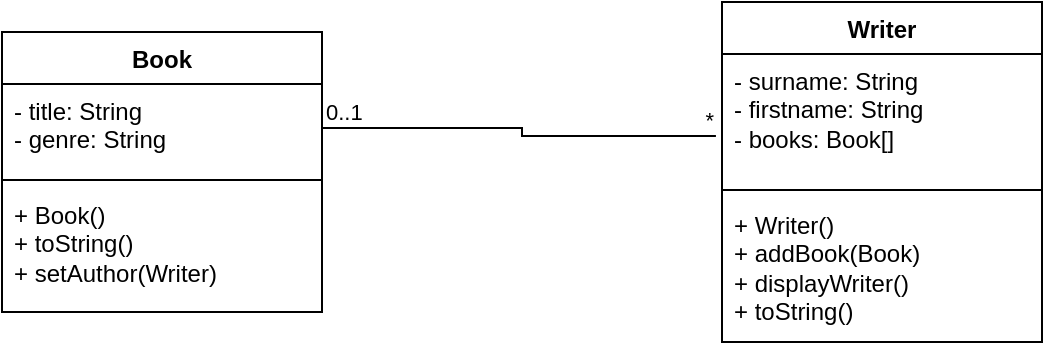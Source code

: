 <mxfile version="22.1.5" type="device">
  <diagram name="Strona-1" id="7mi1ZOC7OarTVQJ2QVS8">
    <mxGraphModel dx="1050" dy="530" grid="1" gridSize="10" guides="1" tooltips="1" connect="1" arrows="1" fold="1" page="1" pageScale="1" pageWidth="827" pageHeight="1169" math="0" shadow="0">
      <root>
        <mxCell id="0" />
        <mxCell id="1" parent="0" />
        <mxCell id="j6KKOtEj2I2lnPUpxFF_-1" value="Book" style="swimlane;fontStyle=1;align=center;verticalAlign=top;childLayout=stackLayout;horizontal=1;startSize=26;horizontalStack=0;resizeParent=1;resizeParentMax=0;resizeLast=0;collapsible=1;marginBottom=0;whiteSpace=wrap;html=1;" vertex="1" parent="1">
          <mxGeometry x="130" y="215" width="160" height="140" as="geometry" />
        </mxCell>
        <mxCell id="j6KKOtEj2I2lnPUpxFF_-2" value="&lt;div&gt;- title: String&lt;/div&gt;&lt;div&gt;- genre: String&lt;/div&gt;" style="text;strokeColor=none;fillColor=none;align=left;verticalAlign=top;spacingLeft=4;spacingRight=4;overflow=hidden;rotatable=0;points=[[0,0.5],[1,0.5]];portConstraint=eastwest;whiteSpace=wrap;html=1;" vertex="1" parent="j6KKOtEj2I2lnPUpxFF_-1">
          <mxGeometry y="26" width="160" height="44" as="geometry" />
        </mxCell>
        <mxCell id="j6KKOtEj2I2lnPUpxFF_-3" value="" style="line;strokeWidth=1;fillColor=none;align=left;verticalAlign=middle;spacingTop=-1;spacingLeft=3;spacingRight=3;rotatable=0;labelPosition=right;points=[];portConstraint=eastwest;strokeColor=inherit;" vertex="1" parent="j6KKOtEj2I2lnPUpxFF_-1">
          <mxGeometry y="70" width="160" height="8" as="geometry" />
        </mxCell>
        <mxCell id="j6KKOtEj2I2lnPUpxFF_-4" value="&lt;div&gt;+ Book()&lt;/div&gt;&lt;div&gt;+ toString()&lt;br&gt;&lt;/div&gt;&lt;div&gt;+ setAuthor(Writer)&lt;br&gt;&lt;/div&gt;" style="text;strokeColor=none;fillColor=none;align=left;verticalAlign=top;spacingLeft=4;spacingRight=4;overflow=hidden;rotatable=0;points=[[0,0.5],[1,0.5]];portConstraint=eastwest;whiteSpace=wrap;html=1;" vertex="1" parent="j6KKOtEj2I2lnPUpxFF_-1">
          <mxGeometry y="78" width="160" height="62" as="geometry" />
        </mxCell>
        <mxCell id="j6KKOtEj2I2lnPUpxFF_-5" value="Writer" style="swimlane;fontStyle=1;align=center;verticalAlign=top;childLayout=stackLayout;horizontal=1;startSize=26;horizontalStack=0;resizeParent=1;resizeParentMax=0;resizeLast=0;collapsible=1;marginBottom=0;whiteSpace=wrap;html=1;" vertex="1" parent="1">
          <mxGeometry x="490" y="200" width="160" height="170" as="geometry" />
        </mxCell>
        <mxCell id="j6KKOtEj2I2lnPUpxFF_-6" value="&lt;div&gt;- surname: String&lt;/div&gt;&lt;div&gt;- firstname: String&lt;br&gt;&lt;/div&gt;&lt;div&gt;- books: Book[]&lt;br&gt;&lt;/div&gt;" style="text;strokeColor=none;fillColor=none;align=left;verticalAlign=top;spacingLeft=4;spacingRight=4;overflow=hidden;rotatable=0;points=[[0,0.5],[1,0.5]];portConstraint=eastwest;whiteSpace=wrap;html=1;" vertex="1" parent="j6KKOtEj2I2lnPUpxFF_-5">
          <mxGeometry y="26" width="160" height="64" as="geometry" />
        </mxCell>
        <mxCell id="j6KKOtEj2I2lnPUpxFF_-7" value="" style="line;strokeWidth=1;fillColor=none;align=left;verticalAlign=middle;spacingTop=-1;spacingLeft=3;spacingRight=3;rotatable=0;labelPosition=right;points=[];portConstraint=eastwest;strokeColor=inherit;" vertex="1" parent="j6KKOtEj2I2lnPUpxFF_-5">
          <mxGeometry y="90" width="160" height="8" as="geometry" />
        </mxCell>
        <mxCell id="j6KKOtEj2I2lnPUpxFF_-8" value="&lt;div&gt;+ Writer()&lt;/div&gt;&lt;div&gt;+ addBook(Book)&lt;/div&gt;&lt;div&gt;+ displayWriter()&lt;/div&gt;&lt;div&gt;+ toString()&lt;br&gt;&lt;/div&gt;" style="text;strokeColor=none;fillColor=none;align=left;verticalAlign=top;spacingLeft=4;spacingRight=4;overflow=hidden;rotatable=0;points=[[0,0.5],[1,0.5]];portConstraint=eastwest;whiteSpace=wrap;html=1;" vertex="1" parent="j6KKOtEj2I2lnPUpxFF_-5">
          <mxGeometry y="98" width="160" height="72" as="geometry" />
        </mxCell>
        <mxCell id="j6KKOtEj2I2lnPUpxFF_-9" value="" style="endArrow=none;html=1;edgeStyle=orthogonalEdgeStyle;rounded=0;entryX=-0.019;entryY=0.641;entryDx=0;entryDy=0;entryPerimeter=0;" edge="1" parent="1" source="j6KKOtEj2I2lnPUpxFF_-2" target="j6KKOtEj2I2lnPUpxFF_-6">
          <mxGeometry relative="1" as="geometry">
            <mxPoint x="330" y="280" as="sourcePoint" />
            <mxPoint x="490" y="280" as="targetPoint" />
          </mxGeometry>
        </mxCell>
        <mxCell id="j6KKOtEj2I2lnPUpxFF_-10" value="0..1" style="edgeLabel;resizable=0;html=1;align=left;verticalAlign=bottom;" connectable="0" vertex="1" parent="j6KKOtEj2I2lnPUpxFF_-9">
          <mxGeometry x="-1" relative="1" as="geometry" />
        </mxCell>
        <mxCell id="j6KKOtEj2I2lnPUpxFF_-11" value="*" style="edgeLabel;resizable=0;html=1;align=right;verticalAlign=bottom;" connectable="0" vertex="1" parent="j6KKOtEj2I2lnPUpxFF_-9">
          <mxGeometry x="1" relative="1" as="geometry" />
        </mxCell>
      </root>
    </mxGraphModel>
  </diagram>
</mxfile>
